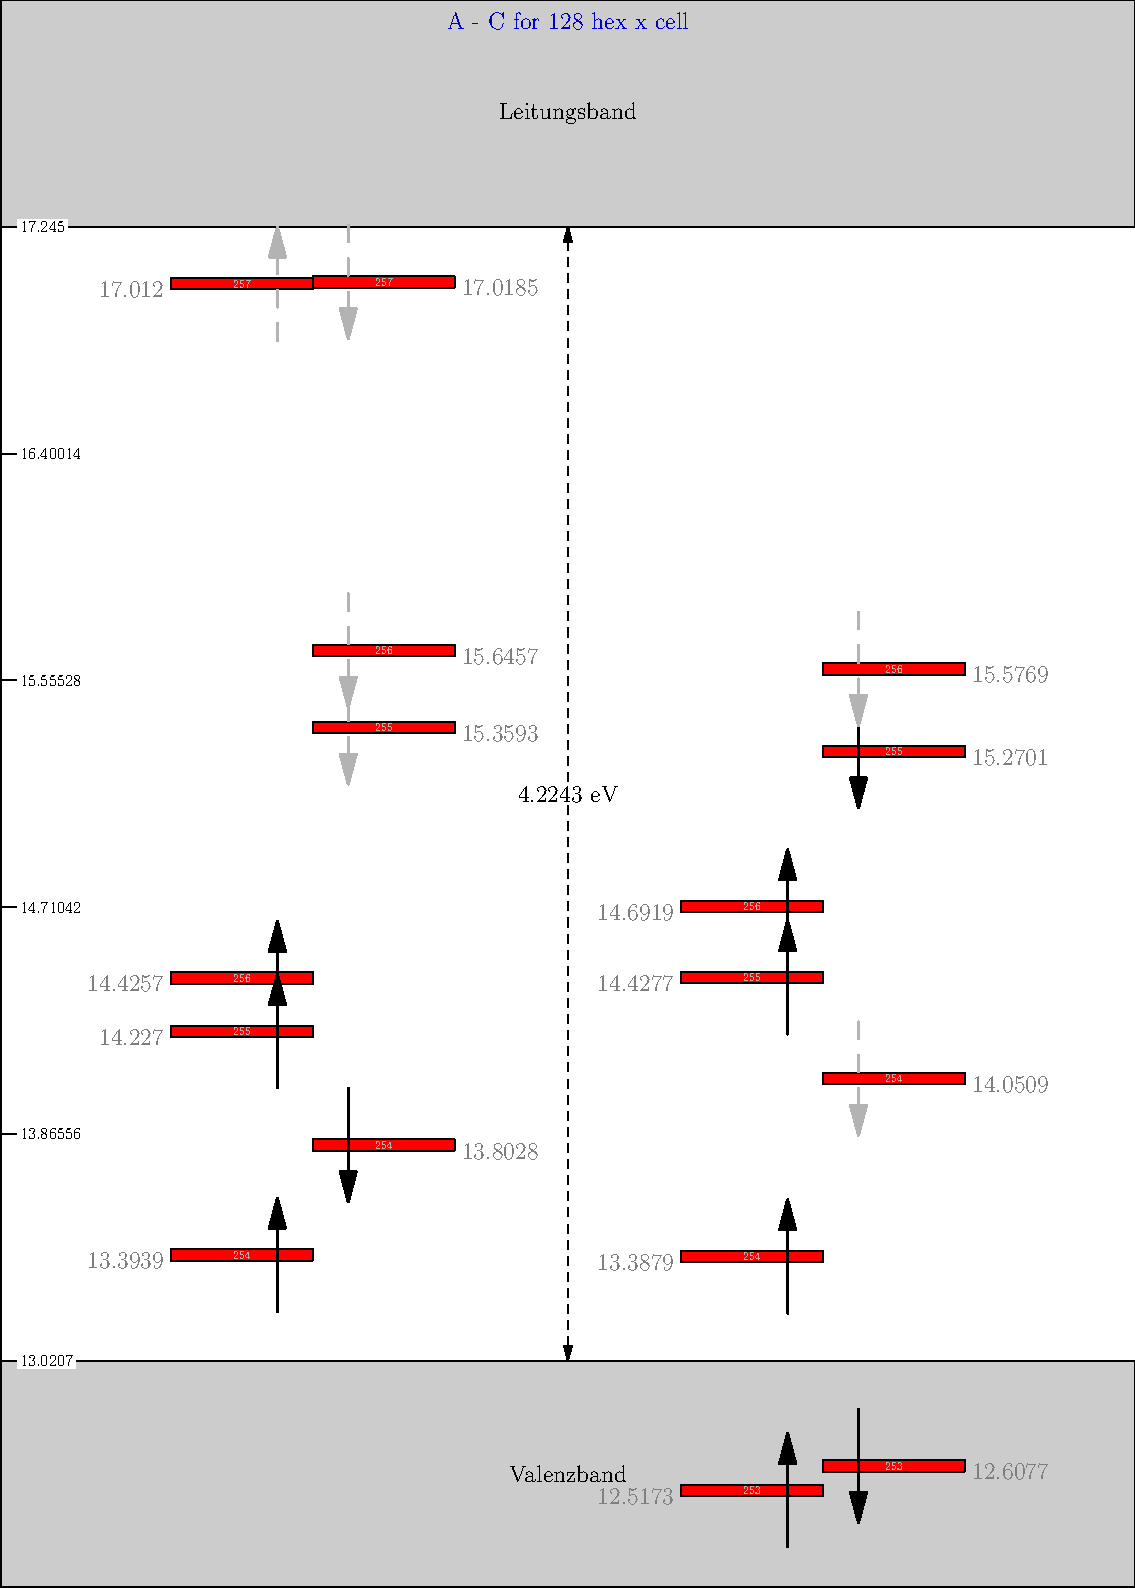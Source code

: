 /*******************/
/* MAIN PARAMETERS */
/*******************/

string LUMO_TITLE = "A - C for 128 hex x cell";

real ENERGIE_LB_PRISTINE   = 17.2450  ;
real ENERGIE_VB_PRISTINE   = 13.0207  ;

real OBERKANTE     = 100;
real UNTERKANTE    = 0;
real IMG_WIDTH     = 100;
real KANTEN_HEIGHT = 20;

real[] EXCITED_ENERGIES={14.4277,15.2701,13.3879,14.0509,12.5173,12.6077,14.6919,15.5769};
real[] EXCITED_SPINS={1,2,1,2,1,2,1,2};
real[] EXCITED_OCCUPATION={1.00000,1.00000,1.00000,0.00000,1.00000,1.00000,1.00000,0.00000};
real[] EXCITED_BANDS={255,255,254,254,253,253,256,256};

real[] UNEXCITED_ENERGIES={14.4257,15.6457,14.2270,15.3593,13.3939,13.8028,17.0120,17.0185};
real[] UNEXCITED_SPINS={1,2,1,2,1,2,1,2};
real[] UNEXCITED_OCCUPATION={1.00000,0.00000,1.00000,0.00000,1.00000,1.00000,0.00000,0.00000};
real[] UNEXCITED_BANDS={256,256,255,255,254,254,257,257};

//size(5cm,5cm);
unitsize(.2cm);


struct state {
  real energy;
  real occupation;
  real band;
  real value;
  string title     = "";
  real spin        = 0;
  real VB          = ENERGIE_VB_PRISTINE;
  real LB          = ENERGIE_LB_PRISTINE;
  real DASH_WIDTH  = 25/2;
  real DASH_HEIGHT = 1;
  real X_COORD     = 0;
  real getPlottingValue ( ){
    real val = 100*(energy - VB)/(LB-VB);
    return val;
  };
  void init(real e, real s, real o, real b){
    energy     = e;
    if ( o<0.5 ) {
      occupation = 0;
    } else {
      occupation = 1;
    }
    band       = b;
    spin       = s;
    value      = getPlottingValue();
  };
  pair getMiddlePoint (  ){
    real x,y;
    x = X_COORD+(DASH_WIDTH)/2;
    y = value + (DASH_HEIGHT)/2;
    return (x,y);
  };
  void draw_spin(){
    pair middle = getMiddlePoint();
    path ar;
    real x_deviation = 0.25*DASH_WIDTH;
    real height = 5*DASH_HEIGHT;
    pen unoccupied_style = 0.7*white+dashed, occupied_style = black, style;
    if ( occupation == 1 ) {
      style = occupied_style;
    } else {
      style = unoccupied_style;
    }
    if ( spin == 1 ) {
      ar = (middle - (-x_deviation,height))..(middle + (x_deviation,height));
    } else {
      ar = (middle + (-x_deviation,height))..(middle - (x_deviation,height));
    }
    draw(ar, linewidth(1)+style,Arrow());
  };
  void draw (){
    filldraw(box((X_COORD,value),(X_COORD+DASH_WIDTH,value+DASH_HEIGHT)),red);
    //label((string)energy, (X_COORD+DASH_WIDTH,value), E);
    if ( spin != 0 ) {
      draw_spin();
    }
  };
};
struct states {
  state[] states;
  string title     = "";
  pair getMiddlePoint (  ){
    real x,y;
    real[] Y,X;
    pair middle_point;
    for ( state s : states ) {
      middle_point = s.getMiddlePoint();
      Y.push(middle_point.y);
      X.push(middle_point.x);
    };
    x = sum(X)/X.length;
    y = sum(Y)/Y.length;
    return (x,y);
  };
  void setX ( real x ){
    for ( state s : states ) {
      s.X_COORD = x;
    }
  };
  void draw (){
    for ( state s : states ) {
      s.draw();
    }
  };
};



/*******************/
/* DRAW DECORATION */
/*******************/
real pointsToEnergy ( real point ){
  return (ENERGIE_LB_PRISTINE-ENERGIE_VB_PRISTINE)*point/100 + ENERGIE_VB_PRISTINE;
};
label(LUMO_TITLE, (50, 100+KANTEN_HEIGHT/1.1), 0.8*blue);
draw((50,0)--(50,100),dashed, Arrows);
label((string)(ENERGIE_LB_PRISTINE-ENERGIE_VB_PRISTINE)+" eV", (50,50), Fill(white));

label("Leitungsband" , (IMG_WIDTH/2 , OBERKANTE+(KANTEN_HEIGHT)/2));
label("Valenzband"   , (IMG_WIDTH/2 , (UNTERKANTE-KANTEN_HEIGHT)/2));

path UNTERKANTE_BOX = box((0 , UNTERKANTE) , (IMG_WIDTH , UNTERKANTE - KANTEN_HEIGHT));
path OBERKANTE_BOX  = box((0 , OBERKANTE)  , (IMG_WIDTH , OBERKANTE + KANTEN_HEIGHT));

filldraw(OBERKANTE_BOX  , .8*white);
filldraw(UNTERKANTE_BOX , .8*white);



int steps = 5;
real width = 100/5;
draw((0,0)--(0,100), linewidth(1));
for ( int i = 0; i <= steps; i+=1 ) {
  draw((0,width*i)--(2,width*i));
  label(scale(0.7)*(string)pointsToEnergy(width*i), (1,width*i), E, Fill(white));
}


/***************/
/* DRAW STATES */
/***************/
for ( int i = 0; i < EXCITED_ENERGIES.length; i+=1 ) {
  int controller;
  if ( i%2 == 0 ) {
    controller = 0;
  } else {
    controller = 1;
  }
  state s;
  s.init(EXCITED_ENERGIES[i], EXCITED_SPINS[i], EXCITED_OCCUPATION[i], EXCITED_BANDS[i]);
  s.X_COORD=60+controller*(s.DASH_WIDTH);
  if ( controller == 0 ) {
    label((string)s.energy, (s.X_COORD,s.value), W, 0.5*white);
  } else {
    label((string)s.energy, (s.X_COORD+s.DASH_WIDTH,s.value), E, 0.5*white);
  }
  label(scale(.5)*(string)s.band, s.getMiddlePoint(), 0.7*white);
  s.draw();
}


for ( int i = 0; i < UNEXCITED_ENERGIES.length; i+=1 ) {
  int controller;
  if ( i%2 == 0 ) {
    controller = 0;
  } else {
    controller = 1;
  }
  state s;
  s.init(UNEXCITED_ENERGIES[i], UNEXCITED_SPINS[i], UNEXCITED_OCCUPATION[i], UNEXCITED_BANDS[i]);
  s.X_COORD=15+controller*(s.DASH_WIDTH);
  if ( controller == 0 ) {
    label((string)s.energy, (s.X_COORD,s.value), W, 0.5*white);
  } else {
    label((string)s.energy, (s.X_COORD+s.DASH_WIDTH,s.value), E, 0.5*white);
  }
  label(scale(.5)*(string)s.band, s.getMiddlePoint(), 0.7*white);
  s.draw();
}
